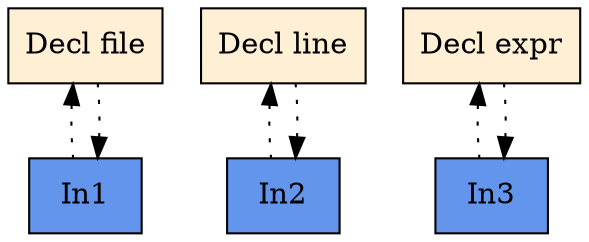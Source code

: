 digraph G {
  rankdir=TB;
  node [style="filled", ];
  2 [label="Decl file", fillcolor="#FFEFD5", shape=box, ];
  3 [label="In1", fillcolor="#6495ED", shape=box, ];
  4 [label="Decl line", fillcolor="#FFEFD5", shape=box, ];
  5 [label="In2", fillcolor="#6495ED", shape=box, ];
  6 [label="Decl expr", fillcolor="#FFEFD5", shape=box, ];
  7 [label="In3", fillcolor="#6495ED", shape=box, ];
  
  
  edge [dir=back, ];
  3 -> 2 [color="#000000", style="dotted", ];
  2 -> 3 [color="#000000", style="dotted", ];
  5 -> 4 [color="#000000", style="dotted", ];
  4 -> 5 [color="#000000", style="dotted", ];
  7 -> 6 [color="#000000", style="dotted", ];
  6 -> 7 [color="#000000", style="dotted", ];
  
  }
